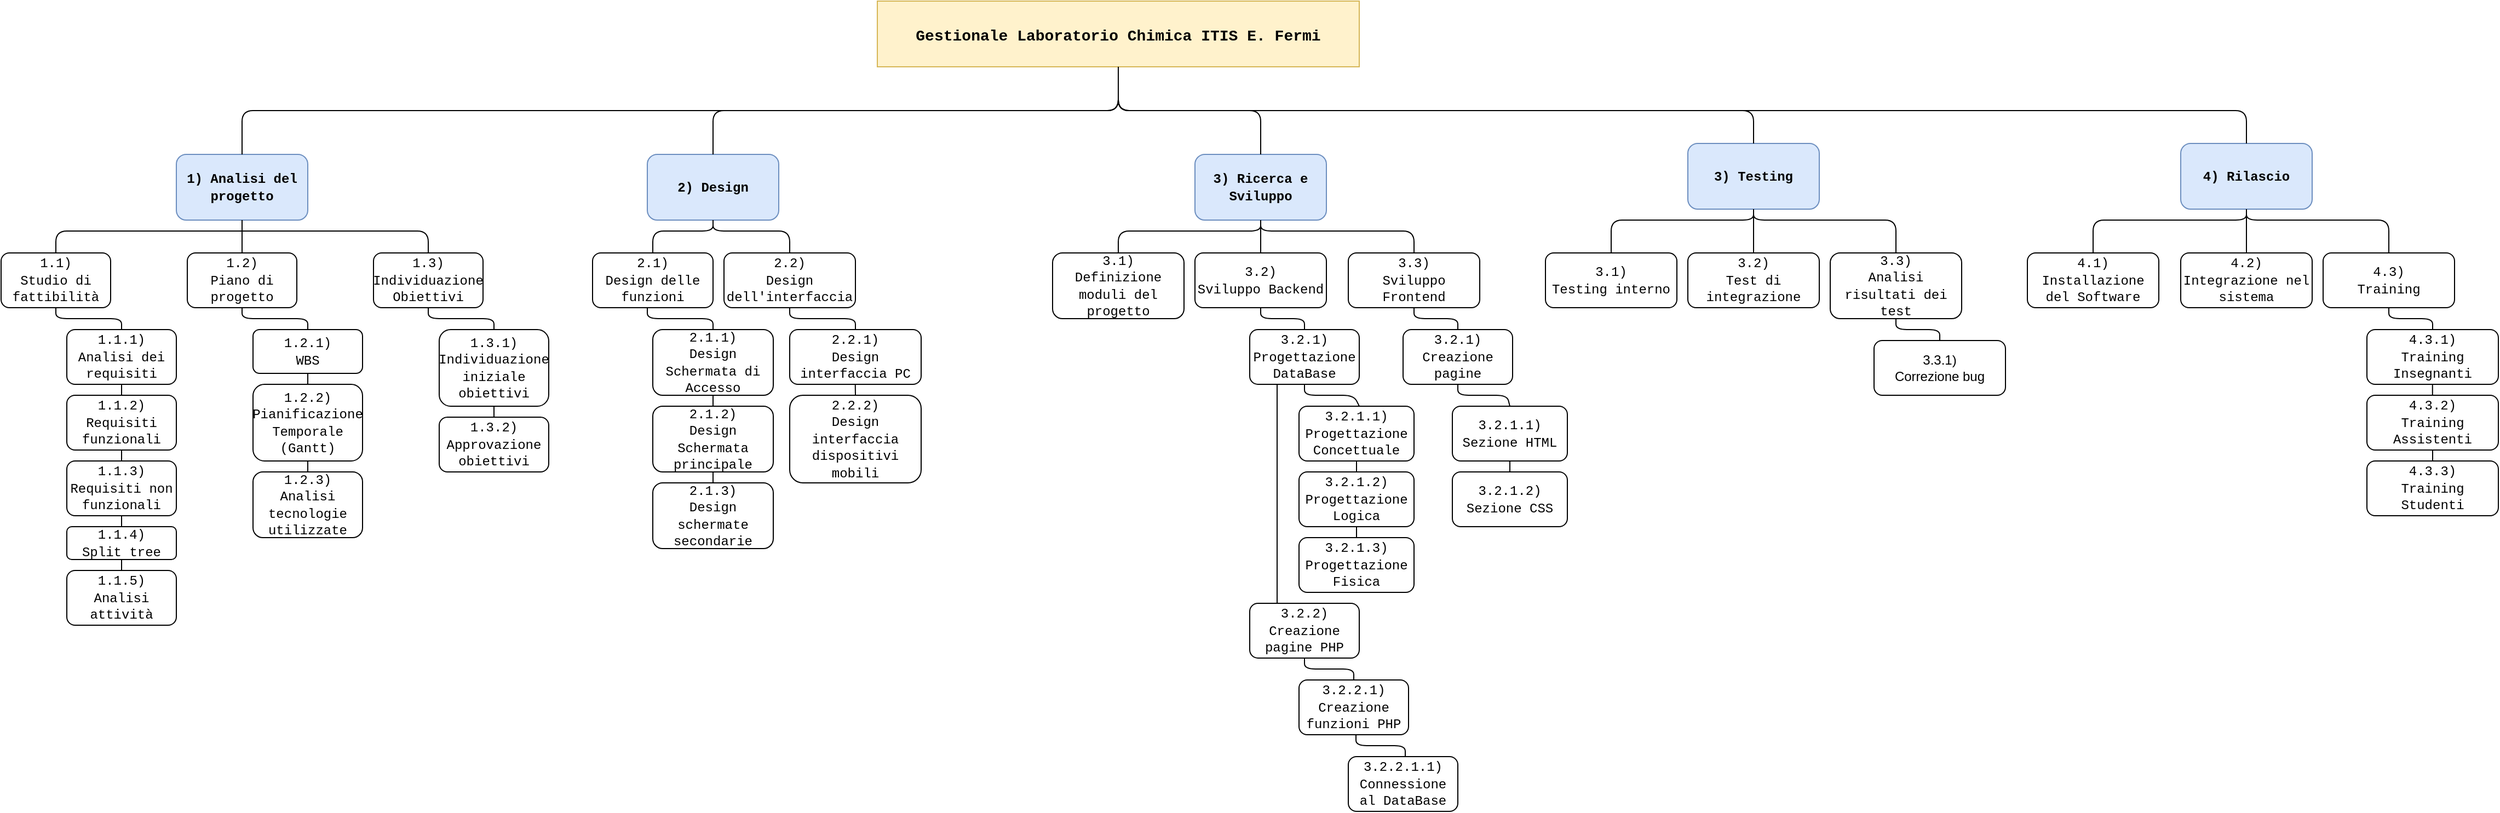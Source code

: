 <mxfile version="12.7.2" type="device"><diagram id="gLudkZKbPFSRH6nemy1E" name="Page-1"><mxGraphModel dx="2844" dy="1556" grid="1" gridSize="10" guides="1" tooltips="1" connect="1" arrows="1" fold="1" page="1" pageScale="1" pageWidth="2339" pageHeight="3300" math="0" shadow="0"><root><mxCell id="0"/><mxCell id="1" parent="0"/><mxCell id="uwCQygGZfcRBNVv9s5Vt-1" value="&lt;font style=&quot;font-size: 14px&quot; face=&quot;Courier New&quot;&gt;&lt;b&gt;Gestionale Laboratorio Chimica ITIS E. Fermi&lt;/b&gt;&lt;/font&gt;" style="rounded=0;whiteSpace=wrap;html=1;fontSize=16;fillColor=#fff2cc;strokeColor=#d6b656;" parent="1" vertex="1"><mxGeometry x="800" y="20" width="440" height="60" as="geometry"/></mxCell><mxCell id="uwCQygGZfcRBNVv9s5Vt-8" value="" style="endArrow=none;html=1;entryX=0.5;entryY=1;entryDx=0;entryDy=0;" parent="1" target="uwCQygGZfcRBNVv9s5Vt-1" edge="1"><mxGeometry width="50" height="50" relative="1" as="geometry"><mxPoint x="320" y="120" as="sourcePoint"/><mxPoint x="230" y="120" as="targetPoint"/><Array as="points"><mxPoint x="1020" y="120"/></Array></mxGeometry></mxCell><mxCell id="uwCQygGZfcRBNVv9s5Vt-22" value="&lt;div&gt;&lt;font face=&quot;Courier New&quot;&gt;&lt;b&gt;1) Analisi del progetto&lt;/b&gt;&lt;/font&gt;&lt;/div&gt;" style="rounded=1;whiteSpace=wrap;html=1;fillColor=#dae8fc;strokeColor=#6c8ebf;" parent="1" vertex="1"><mxGeometry x="160" y="160" width="120" height="60" as="geometry"/></mxCell><mxCell id="uwCQygGZfcRBNVv9s5Vt-23" value="" style="endArrow=none;html=1;entryX=0.5;entryY=0;entryDx=0;entryDy=0;" parent="1" target="uwCQygGZfcRBNVv9s5Vt-22" edge="1"><mxGeometry width="50" height="50" relative="1" as="geometry"><mxPoint x="320" y="120" as="sourcePoint"/><mxPoint x="50" y="240" as="targetPoint"/><Array as="points"><mxPoint x="220" y="120"/></Array></mxGeometry></mxCell><mxCell id="uwCQygGZfcRBNVv9s5Vt-25" value="&lt;div&gt;&lt;font face=&quot;Courier New&quot;&gt;1.1) &lt;br&gt;&lt;/font&gt;&lt;/div&gt;&lt;div&gt;&lt;font face=&quot;Courier New&quot;&gt;Studio di fattibilità&lt;/font&gt;&lt;/div&gt;" style="rounded=1;whiteSpace=wrap;html=1;" parent="1" vertex="1"><mxGeometry y="250" width="100" height="50" as="geometry"/></mxCell><mxCell id="uwCQygGZfcRBNVv9s5Vt-27" value="&lt;div&gt;&lt;font face=&quot;Courier New&quot;&gt;1.1.1) Analisi dei requisiti&lt;/font&gt;&lt;/div&gt;" style="rounded=1;whiteSpace=wrap;html=1;" parent="1" vertex="1"><mxGeometry x="60" y="320" width="100" height="50" as="geometry"/></mxCell><mxCell id="uwCQygGZfcRBNVv9s5Vt-29" value="&lt;font face=&quot;Courier New&quot;&gt;1.1.2) Requisiti funzionali&lt;/font&gt;" style="rounded=1;whiteSpace=wrap;html=1;" parent="1" vertex="1"><mxGeometry x="60" y="380" width="100" height="50" as="geometry"/></mxCell><mxCell id="uwCQygGZfcRBNVv9s5Vt-34" value="" style="endArrow=none;html=1;entryX=0.5;entryY=1;entryDx=0;entryDy=0;exitX=0.5;exitY=0;exitDx=0;exitDy=0;" parent="1" source="uwCQygGZfcRBNVv9s5Vt-29" target="uwCQygGZfcRBNVv9s5Vt-27" edge="1"><mxGeometry width="50" height="50" relative="1" as="geometry"><mxPoint y="530" as="sourcePoint"/><mxPoint x="50" y="480" as="targetPoint"/></mxGeometry></mxCell><mxCell id="uwCQygGZfcRBNVv9s5Vt-36" value="&lt;font face=&quot;Courier New&quot;&gt;1.1.3) Requisiti non funzionali&lt;/font&gt;" style="rounded=1;whiteSpace=wrap;html=1;" parent="1" vertex="1"><mxGeometry x="60" y="440" width="100" height="50" as="geometry"/></mxCell><mxCell id="uwCQygGZfcRBNVv9s5Vt-37" value="" style="endArrow=none;html=1;entryX=0.5;entryY=1;entryDx=0;entryDy=0;exitX=0.5;exitY=0;exitDx=0;exitDy=0;" parent="1" source="uwCQygGZfcRBNVv9s5Vt-36" target="uwCQygGZfcRBNVv9s5Vt-29" edge="1"><mxGeometry width="50" height="50" relative="1" as="geometry"><mxPoint y="560" as="sourcePoint"/><mxPoint x="50" y="510" as="targetPoint"/></mxGeometry></mxCell><mxCell id="uwCQygGZfcRBNVv9s5Vt-38" value="&lt;div&gt;&lt;font face=&quot;Courier New&quot;&gt;1.1.4)&lt;/font&gt;&lt;/div&gt;&lt;div&gt;&lt;font face=&quot;Courier New&quot;&gt;Split tree&lt;/font&gt;&lt;/div&gt;" style="rounded=1;whiteSpace=wrap;html=1;" parent="1" vertex="1"><mxGeometry x="60" y="500" width="100" height="30" as="geometry"/></mxCell><mxCell id="uwCQygGZfcRBNVv9s5Vt-39" value="" style="endArrow=none;html=1;entryX=0.5;entryY=1;entryDx=0;entryDy=0;exitX=0.5;exitY=0;exitDx=0;exitDy=0;" parent="1" source="uwCQygGZfcRBNVv9s5Vt-38" target="uwCQygGZfcRBNVv9s5Vt-36" edge="1"><mxGeometry width="50" height="50" relative="1" as="geometry"><mxPoint x="-10" y="600" as="sourcePoint"/><mxPoint x="40" y="550" as="targetPoint"/></mxGeometry></mxCell><mxCell id="uwCQygGZfcRBNVv9s5Vt-40" value="&lt;div&gt;&lt;font face=&quot;Courier New&quot;&gt;1.1.5)&lt;/font&gt;&lt;/div&gt;&lt;div&gt;&lt;font face=&quot;Courier New&quot;&gt;Analisi attività&lt;/font&gt;&lt;/div&gt;" style="rounded=1;whiteSpace=wrap;html=1;" parent="1" vertex="1"><mxGeometry x="60" y="540" width="100" height="50" as="geometry"/></mxCell><mxCell id="uwCQygGZfcRBNVv9s5Vt-43" value="" style="endArrow=none;html=1;entryX=0.5;entryY=1;entryDx=0;entryDy=0;exitX=0.5;exitY=0;exitDx=0;exitDy=0;" parent="1" source="uwCQygGZfcRBNVv9s5Vt-40" target="uwCQygGZfcRBNVv9s5Vt-38" edge="1"><mxGeometry width="50" height="50" relative="1" as="geometry"><mxPoint x="110" y="540" as="sourcePoint"/><mxPoint x="40" y="630" as="targetPoint"/></mxGeometry></mxCell><mxCell id="uwCQygGZfcRBNVv9s5Vt-47" value="&lt;div&gt;&lt;font face=&quot;Courier New&quot;&gt;1.2) &lt;br&gt;&lt;/font&gt;&lt;/div&gt;&lt;div&gt;&lt;font face=&quot;Courier New&quot;&gt;Piano di progetto&lt;/font&gt;&lt;/div&gt;" style="rounded=1;whiteSpace=wrap;html=1;" parent="1" vertex="1"><mxGeometry x="170" y="250" width="100" height="50" as="geometry"/></mxCell><mxCell id="uwCQygGZfcRBNVv9s5Vt-53" value="&lt;div&gt;&lt;font face=&quot;Courier New&quot;&gt;1.2.1) &lt;br&gt;&lt;/font&gt;&lt;/div&gt;&lt;div&gt;&lt;font face=&quot;Courier New&quot;&gt;WBS&lt;/font&gt;&lt;/div&gt;" style="rounded=1;whiteSpace=wrap;html=1;" parent="1" vertex="1"><mxGeometry x="230" y="320" width="100" height="40" as="geometry"/></mxCell><mxCell id="uwCQygGZfcRBNVv9s5Vt-57" value="&lt;font face=&quot;Courier New&quot;&gt;1.2.2) Pianificazione Temporale (Gantt)&lt;/font&gt;" style="rounded=1;whiteSpace=wrap;html=1;" parent="1" vertex="1"><mxGeometry x="230" y="370" width="100" height="70" as="geometry"/></mxCell><mxCell id="uwCQygGZfcRBNVv9s5Vt-58" value="&lt;font face=&quot;Courier New&quot;&gt;1.2.3) Analisi tecnologie utilizzate&lt;/font&gt;" style="rounded=1;whiteSpace=wrap;html=1;" parent="1" vertex="1"><mxGeometry x="230" y="450" width="100" height="60" as="geometry"/></mxCell><mxCell id="uwCQygGZfcRBNVv9s5Vt-61" value="" style="endArrow=none;html=1;entryX=0.5;entryY=1;entryDx=0;entryDy=0;exitX=0.5;exitY=0;exitDx=0;exitDy=0;" parent="1" source="uwCQygGZfcRBNVv9s5Vt-57" target="uwCQygGZfcRBNVv9s5Vt-53" edge="1"><mxGeometry width="50" height="50" relative="1" as="geometry"><mxPoint x="-10" y="650" as="sourcePoint"/><mxPoint x="40" y="600" as="targetPoint"/></mxGeometry></mxCell><mxCell id="uwCQygGZfcRBNVv9s5Vt-62" value="" style="endArrow=none;html=1;entryX=0.5;entryY=1;entryDx=0;entryDy=0;exitX=0.5;exitY=0;exitDx=0;exitDy=0;" parent="1" source="uwCQygGZfcRBNVv9s5Vt-58" target="uwCQygGZfcRBNVv9s5Vt-57" edge="1"><mxGeometry width="50" height="50" relative="1" as="geometry"><mxPoint x="280" y="470" as="sourcePoint"/><mxPoint x="290" y="390" as="targetPoint"/></mxGeometry></mxCell><mxCell id="aqoGc1DX-6544hBjVU6M-3" value="&lt;div&gt;&lt;font face=&quot;Courier New&quot;&gt;1.3) Individuazione Obiettivi&lt;br&gt;&lt;/font&gt;&lt;/div&gt;" style="rounded=1;whiteSpace=wrap;html=1;" parent="1" vertex="1"><mxGeometry x="340" y="250" width="100" height="50" as="geometry"/></mxCell><mxCell id="aqoGc1DX-6544hBjVU6M-4" value="" style="endArrow=none;html=1;entryX=0.5;entryY=0;entryDx=0;entryDy=0;exitX=0.5;exitY=0;exitDx=0;exitDy=0;" parent="1" source="uwCQygGZfcRBNVv9s5Vt-25" target="aqoGc1DX-6544hBjVU6M-3" edge="1"><mxGeometry width="50" height="50" relative="1" as="geometry"><mxPoint x="190" y="230" as="sourcePoint"/><mxPoint x="40" y="590" as="targetPoint"/><Array as="points"><mxPoint x="50" y="230"/><mxPoint x="390" y="230"/></Array></mxGeometry></mxCell><mxCell id="aqoGc1DX-6544hBjVU6M-7" value="&lt;font face=&quot;Courier New&quot;&gt;1.3.1) &lt;br&gt;Individuazione iniziale obiettivi &lt;/font&gt;" style="rounded=1;whiteSpace=wrap;html=1;" parent="1" vertex="1"><mxGeometry x="400" y="320" width="100" height="70" as="geometry"/></mxCell><mxCell id="aqoGc1DX-6544hBjVU6M-11" value="&lt;div&gt;&lt;font face=&quot;Courier New&quot;&gt;1.3.2) Approvazione obiettivi &lt;br&gt;&lt;/font&gt;&lt;/div&gt;" style="rounded=1;whiteSpace=wrap;html=1;" parent="1" vertex="1"><mxGeometry x="400" y="400" width="100" height="50" as="geometry"/></mxCell><mxCell id="aqoGc1DX-6544hBjVU6M-12" value="" style="endArrow=none;html=1;entryX=0.5;entryY=1;entryDx=0;entryDy=0;exitX=0.5;exitY=0;exitDx=0;exitDy=0;" parent="1" source="aqoGc1DX-6544hBjVU6M-11" target="aqoGc1DX-6544hBjVU6M-7" edge="1"><mxGeometry width="50" height="50" relative="1" as="geometry"><mxPoint x="-10" y="650" as="sourcePoint"/><mxPoint x="40" y="600" as="targetPoint"/></mxGeometry></mxCell><mxCell id="aqoGc1DX-6544hBjVU6M-13" value="" style="endArrow=none;html=1;entryX=0.5;entryY=1;entryDx=0;entryDy=0;" parent="1" target="uwCQygGZfcRBNVv9s5Vt-22" edge="1"><mxGeometry width="50" height="50" relative="1" as="geometry"><mxPoint x="220" y="230" as="sourcePoint"/><mxPoint x="50" y="590" as="targetPoint"/></mxGeometry></mxCell><mxCell id="aqoGc1DX-6544hBjVU6M-14" value="" style="endArrow=none;html=1;exitX=0.5;exitY=0;exitDx=0;exitDy=0;" parent="1" source="uwCQygGZfcRBNVv9s5Vt-47" edge="1"><mxGeometry width="50" height="50" relative="1" as="geometry"><mxPoint y="640" as="sourcePoint"/><mxPoint x="220" y="230" as="targetPoint"/></mxGeometry></mxCell><mxCell id="aqoGc1DX-6544hBjVU6M-15" value="&lt;div&gt;&lt;font face=&quot;Courier New&quot;&gt;&lt;b&gt;2) Design&lt;br&gt;&lt;/b&gt;&lt;/font&gt;&lt;/div&gt;" style="rounded=1;whiteSpace=wrap;html=1;fillColor=#dae8fc;strokeColor=#6c8ebf;" parent="1" vertex="1"><mxGeometry x="590" y="160" width="120" height="60" as="geometry"/></mxCell><mxCell id="aqoGc1DX-6544hBjVU6M-16" value="&lt;div&gt;&lt;font face=&quot;Courier New&quot;&gt;&lt;b&gt;3) Testing&lt;/b&gt;&lt;/font&gt;&lt;/div&gt;" style="rounded=1;whiteSpace=wrap;html=1;fillColor=#dae8fc;strokeColor=#6c8ebf;" parent="1" vertex="1"><mxGeometry x="1540" y="150" width="120" height="60" as="geometry"/></mxCell><mxCell id="aqoGc1DX-6544hBjVU6M-17" value="&lt;div&gt;&lt;font face=&quot;Courier New&quot;&gt;&lt;b&gt;4) Rilascio&lt;/b&gt;&lt;/font&gt;&lt;/div&gt;" style="rounded=1;whiteSpace=wrap;html=1;fillColor=#dae8fc;strokeColor=#6c8ebf;" parent="1" vertex="1"><mxGeometry x="1990" y="150" width="120" height="60" as="geometry"/></mxCell><mxCell id="aqoGc1DX-6544hBjVU6M-19" value="&lt;div&gt;&lt;font face=&quot;Courier New&quot;&gt;2.1)&lt;/font&gt;&lt;/div&gt;&lt;div&gt;&lt;font face=&quot;Courier New&quot;&gt;Design delle funzioni&lt;br&gt;&lt;/font&gt;&lt;/div&gt;" style="rounded=1;whiteSpace=wrap;html=1;" parent="1" vertex="1"><mxGeometry x="540" y="250" width="110" height="50" as="geometry"/></mxCell><mxCell id="aqoGc1DX-6544hBjVU6M-20" value="&lt;div&gt;&lt;font face=&quot;Courier New&quot;&gt;2.2) &lt;br&gt;&lt;/font&gt;&lt;/div&gt;&lt;div&gt;&lt;font face=&quot;Courier New&quot;&gt;Design&lt;/font&gt;&lt;/div&gt;&lt;div&gt;&lt;font face=&quot;Courier New&quot;&gt; dell'interfaccia&lt;br&gt;&lt;/font&gt;&lt;/div&gt;" style="rounded=1;whiteSpace=wrap;html=1;" parent="1" vertex="1"><mxGeometry x="660" y="250" width="120" height="50" as="geometry"/></mxCell><mxCell id="aqoGc1DX-6544hBjVU6M-21" value="" style="endArrow=none;html=1;exitX=0.5;exitY=0;exitDx=0;exitDy=0;" parent="1" source="aqoGc1DX-6544hBjVU6M-20" edge="1"><mxGeometry width="50" height="50" relative="1" as="geometry"><mxPoint x="640" y="570" as="sourcePoint"/><mxPoint x="650" y="220" as="targetPoint"/><Array as="points"><mxPoint x="720" y="230"/><mxPoint x="650" y="230"/></Array></mxGeometry></mxCell><mxCell id="aqoGc1DX-6544hBjVU6M-22" value="" style="endArrow=none;html=1;exitX=0.5;exitY=0;exitDx=0;exitDy=0;" parent="1" source="aqoGc1DX-6544hBjVU6M-19" edge="1"><mxGeometry width="50" height="50" relative="1" as="geometry"><mxPoint x="580" y="480" as="sourcePoint"/><mxPoint x="650" y="220" as="targetPoint"/><Array as="points"><mxPoint x="595" y="230"/><mxPoint x="650" y="230"/></Array></mxGeometry></mxCell><mxCell id="aqoGc1DX-6544hBjVU6M-24" value="&lt;div&gt;&lt;font face=&quot;Courier New&quot;&gt;3.3) &lt;br&gt;&lt;/font&gt;&lt;/div&gt;&lt;div&gt;&lt;font face=&quot;Courier New&quot;&gt;Analisi risultati dei test&lt;/font&gt;&lt;/div&gt;" style="rounded=1;whiteSpace=wrap;html=1;" parent="1" vertex="1"><mxGeometry x="1670" y="250" width="120" height="60" as="geometry"/></mxCell><mxCell id="aqoGc1DX-6544hBjVU6M-25" value="&lt;div&gt;&lt;font face=&quot;Courier New&quot;&gt;3.1) &lt;br&gt;&lt;/font&gt;&lt;/div&gt;&lt;div&gt;&lt;font face=&quot;Courier New&quot;&gt;Testing interno&lt;br&gt;&lt;/font&gt;&lt;/div&gt;" style="rounded=1;whiteSpace=wrap;html=1;" parent="1" vertex="1"><mxGeometry x="1410" y="250" width="120" height="50" as="geometry"/></mxCell><mxCell id="aqoGc1DX-6544hBjVU6M-27" value="&lt;div&gt;&lt;font face=&quot;Courier New&quot;&gt;3.2) &lt;br&gt;&lt;/font&gt;&lt;/div&gt;&lt;div&gt;&lt;font face=&quot;Courier New&quot;&gt;Test di integrazione&lt;/font&gt;&lt;/div&gt;" style="rounded=1;whiteSpace=wrap;html=1;" parent="1" vertex="1"><mxGeometry x="1540" y="250" width="120" height="50" as="geometry"/></mxCell><mxCell id="aqoGc1DX-6544hBjVU6M-28" value="&lt;div&gt;&lt;font face=&quot;Courier New&quot;&gt;&lt;b&gt;3) Ricerca e Sviluppo&lt;/b&gt;&lt;/font&gt;&lt;/div&gt;" style="rounded=1;whiteSpace=wrap;html=1;fillColor=#dae8fc;strokeColor=#6c8ebf;" parent="1" vertex="1"><mxGeometry x="1090" y="160" width="120" height="60" as="geometry"/></mxCell><mxCell id="aqoGc1DX-6544hBjVU6M-29" value="&lt;div&gt;&lt;font face=&quot;Courier New&quot;&gt;3.1) &lt;br&gt;&lt;/font&gt;&lt;/div&gt;&lt;div&gt;&lt;font face=&quot;Courier New&quot;&gt;Definizione moduli del progetto&lt;br&gt;&lt;/font&gt;&lt;/div&gt;" style="rounded=1;whiteSpace=wrap;html=1;" parent="1" vertex="1"><mxGeometry x="960" y="250" width="120" height="60" as="geometry"/></mxCell><mxCell id="aqoGc1DX-6544hBjVU6M-30" value="&lt;div&gt;&lt;font face=&quot;Courier New&quot;&gt;3.3) &lt;br&gt;&lt;/font&gt;&lt;/div&gt;&lt;div&gt;&lt;font face=&quot;Courier New&quot;&gt;Sviluppo Frontend &lt;/font&gt;&lt;/div&gt;" style="rounded=1;whiteSpace=wrap;html=1;" parent="1" vertex="1"><mxGeometry x="1230" y="250" width="120" height="50" as="geometry"/></mxCell><mxCell id="aqoGc1DX-6544hBjVU6M-33" value="&lt;div&gt;&lt;font face=&quot;Courier New&quot;&gt;3.2) &lt;br&gt;&lt;/font&gt;&lt;/div&gt;&lt;div&gt;&lt;font face=&quot;Courier New&quot;&gt;Sviluppo Backend &lt;/font&gt;&lt;/div&gt;" style="rounded=1;whiteSpace=wrap;html=1;" parent="1" vertex="1"><mxGeometry x="1090" y="250" width="120" height="50" as="geometry"/></mxCell><mxCell id="aqoGc1DX-6544hBjVU6M-34" value="" style="endArrow=none;html=1;exitX=0.5;exitY=0;exitDx=0;exitDy=0;" parent="1" source="aqoGc1DX-6544hBjVU6M-29" edge="1"><mxGeometry width="50" height="50" relative="1" as="geometry"><mxPoint x="1100" y="530" as="sourcePoint"/><mxPoint x="1150" y="220" as="targetPoint"/><Array as="points"><mxPoint x="1020" y="230"/><mxPoint x="1150" y="230"/></Array></mxGeometry></mxCell><mxCell id="aqoGc1DX-6544hBjVU6M-38" value="" style="endArrow=none;html=1;exitX=0.5;exitY=0;exitDx=0;exitDy=0;" parent="1" source="aqoGc1DX-6544hBjVU6M-33" edge="1"><mxGeometry width="50" height="50" relative="1" as="geometry"><mxPoint x="610" y="630" as="sourcePoint"/><mxPoint x="1150" y="220" as="targetPoint"/></mxGeometry></mxCell><mxCell id="aqoGc1DX-6544hBjVU6M-40" value="" style="endArrow=none;html=1;" parent="1" edge="1"><mxGeometry width="50" height="50" relative="1" as="geometry"><mxPoint x="1290" y="250" as="sourcePoint"/><mxPoint x="1150" y="220" as="targetPoint"/><Array as="points"><mxPoint x="1290" y="230"/><mxPoint x="1150" y="230"/></Array></mxGeometry></mxCell><mxCell id="aqoGc1DX-6544hBjVU6M-41" value="" style="endArrow=none;html=1;entryX=0.5;entryY=1;entryDx=0;entryDy=0;exitX=0.5;exitY=0;exitDx=0;exitDy=0;" parent="1" source="aqoGc1DX-6544hBjVU6M-15" target="uwCQygGZfcRBNVv9s5Vt-1" edge="1"><mxGeometry width="50" height="50" relative="1" as="geometry"><mxPoint x="490" y="640" as="sourcePoint"/><mxPoint x="540" y="590" as="targetPoint"/><Array as="points"><mxPoint x="650" y="120"/><mxPoint x="1020" y="120"/></Array></mxGeometry></mxCell><mxCell id="aqoGc1DX-6544hBjVU6M-42" value="" style="endArrow=none;html=1;entryX=0.5;entryY=1;entryDx=0;entryDy=0;exitX=0.5;exitY=0;exitDx=0;exitDy=0;" parent="1" source="aqoGc1DX-6544hBjVU6M-28" target="uwCQygGZfcRBNVv9s5Vt-1" edge="1"><mxGeometry width="50" height="50" relative="1" as="geometry"><mxPoint x="490" y="640" as="sourcePoint"/><mxPoint x="540" y="590" as="targetPoint"/><Array as="points"><mxPoint x="1150" y="120"/><mxPoint x="1020" y="120"/></Array></mxGeometry></mxCell><mxCell id="aqoGc1DX-6544hBjVU6M-43" value="" style="endArrow=none;html=1;entryX=0.5;entryY=1;entryDx=0;entryDy=0;" parent="1" target="uwCQygGZfcRBNVv9s5Vt-1" edge="1"><mxGeometry width="50" height="50" relative="1" as="geometry"><mxPoint x="1600" y="150" as="sourcePoint"/><mxPoint x="540" y="660" as="targetPoint"/><Array as="points"><mxPoint x="1600" y="120"/><mxPoint x="1020" y="120"/></Array></mxGeometry></mxCell><mxCell id="aqoGc1DX-6544hBjVU6M-44" value="" style="endArrow=none;html=1;exitX=0.5;exitY=0;exitDx=0;exitDy=0;" parent="1" source="aqoGc1DX-6544hBjVU6M-17" edge="1"><mxGeometry width="50" height="50" relative="1" as="geometry"><mxPoint x="980" y="640" as="sourcePoint"/><mxPoint x="1020" y="80" as="targetPoint"/><Array as="points"><mxPoint x="2050" y="120"/><mxPoint x="1020" y="120"/></Array></mxGeometry></mxCell><mxCell id="aqoGc1DX-6544hBjVU6M-45" value="&lt;div&gt;&lt;font face=&quot;Courier New&quot;&gt;4.1)&lt;/font&gt;&lt;/div&gt;&lt;div&gt;&lt;font face=&quot;Courier New&quot;&gt;Installazione del Software&lt;br&gt;&lt;/font&gt;&lt;/div&gt;" style="rounded=1;whiteSpace=wrap;html=1;" parent="1" vertex="1"><mxGeometry x="1850" y="250" width="120" height="50" as="geometry"/></mxCell><mxCell id="aqoGc1DX-6544hBjVU6M-46" value="&lt;font face=&quot;Courier New&quot;&gt;4.2) Integrazione nel sistema&lt;/font&gt;" style="rounded=1;whiteSpace=wrap;html=1;" parent="1" vertex="1"><mxGeometry x="1990" y="250" width="120" height="50" as="geometry"/></mxCell><mxCell id="aqoGc1DX-6544hBjVU6M-47" value="&lt;div&gt;&lt;font face=&quot;Courier New&quot;&gt;4.3) &lt;br&gt;&lt;/font&gt;&lt;/div&gt;&lt;div&gt;&lt;font face=&quot;Courier New&quot;&gt;Training&lt;/font&gt;&lt;/div&gt;" style="rounded=1;whiteSpace=wrap;html=1;" parent="1" vertex="1"><mxGeometry x="2120" y="250" width="120" height="50" as="geometry"/></mxCell><mxCell id="aqoGc1DX-6544hBjVU6M-48" value="" style="endArrow=none;html=1;exitX=0.5;exitY=0;exitDx=0;exitDy=0;" parent="1" source="aqoGc1DX-6544hBjVU6M-47" edge="1"><mxGeometry width="50" height="50" relative="1" as="geometry"><mxPoint x="1040" y="630" as="sourcePoint"/><mxPoint x="2050" y="210" as="targetPoint"/><Array as="points"><mxPoint x="2180" y="220"/><mxPoint x="2050" y="220"/></Array></mxGeometry></mxCell><mxCell id="aqoGc1DX-6544hBjVU6M-49" value="" style="endArrow=none;html=1;exitX=0.5;exitY=0;exitDx=0;exitDy=0;" parent="1" source="aqoGc1DX-6544hBjVU6M-46" edge="1"><mxGeometry width="50" height="50" relative="1" as="geometry"><mxPoint x="1040" y="700" as="sourcePoint"/><mxPoint x="2050" y="210" as="targetPoint"/></mxGeometry></mxCell><mxCell id="aqoGc1DX-6544hBjVU6M-50" value="" style="endArrow=none;html=1;exitX=0.5;exitY=0;exitDx=0;exitDy=0;" parent="1" source="aqoGc1DX-6544hBjVU6M-45" edge="1"><mxGeometry width="50" height="50" relative="1" as="geometry"><mxPoint x="1040" y="770" as="sourcePoint"/><mxPoint x="2050" y="210" as="targetPoint"/><Array as="points"><mxPoint x="1910" y="220"/><mxPoint x="2050" y="220"/></Array></mxGeometry></mxCell><mxCell id="aqoGc1DX-6544hBjVU6M-51" value="" style="endArrow=none;html=1;exitX=0.5;exitY=0;exitDx=0;exitDy=0;" parent="1" source="aqoGc1DX-6544hBjVU6M-24" edge="1"><mxGeometry width="50" height="50" relative="1" as="geometry"><mxPoint x="1040" y="840" as="sourcePoint"/><mxPoint x="1600" y="210" as="targetPoint"/><Array as="points"><mxPoint x="1730" y="220"/><mxPoint x="1600" y="220"/></Array></mxGeometry></mxCell><mxCell id="aqoGc1DX-6544hBjVU6M-52" value="" style="endArrow=none;html=1;exitX=0.5;exitY=0;exitDx=0;exitDy=0;" parent="1" source="aqoGc1DX-6544hBjVU6M-27" edge="1"><mxGeometry width="50" height="50" relative="1" as="geometry"><mxPoint x="1040" y="910" as="sourcePoint"/><mxPoint x="1600" y="210" as="targetPoint"/></mxGeometry></mxCell><mxCell id="aqoGc1DX-6544hBjVU6M-53" value="" style="endArrow=none;html=1;exitX=0.5;exitY=0;exitDx=0;exitDy=0;" parent="1" source="aqoGc1DX-6544hBjVU6M-25" edge="1"><mxGeometry width="50" height="50" relative="1" as="geometry"><mxPoint x="1040" y="980" as="sourcePoint"/><mxPoint x="1600" y="210" as="targetPoint"/><Array as="points"><mxPoint x="1470" y="220"/><mxPoint x="1600" y="220"/></Array></mxGeometry></mxCell><mxCell id="aqoGc1DX-6544hBjVU6M-58" value="&lt;div&gt;&lt;font face=&quot;Courier New&quot;&gt;2.2.1) &lt;br&gt;&lt;/font&gt;&lt;/div&gt;&lt;div&gt;&lt;font face=&quot;Courier New&quot;&gt;Design interfaccia PC&lt;/font&gt;&lt;/div&gt;" style="rounded=1;whiteSpace=wrap;html=1;" parent="1" vertex="1"><mxGeometry x="720" y="320" width="120" height="50" as="geometry"/></mxCell><mxCell id="aqoGc1DX-6544hBjVU6M-59" value="&lt;div&gt;&lt;font face=&quot;Courier New&quot;&gt;2.2.2) &lt;br&gt;&lt;/font&gt;&lt;/div&gt;&lt;div&gt;&lt;font face=&quot;Courier New&quot;&gt;Design interfaccia dispositivi mobili&lt;/font&gt;&lt;/div&gt;" style="rounded=1;whiteSpace=wrap;html=1;" parent="1" vertex="1"><mxGeometry x="720" y="380" width="120" height="80" as="geometry"/></mxCell><mxCell id="aqoGc1DX-6544hBjVU6M-60" value="&lt;div&gt;&lt;font face=&quot;Courier New&quot;&gt;2.1.1) &lt;br&gt;&lt;/font&gt;&lt;/div&gt;&lt;div&gt;&lt;font face=&quot;Courier New&quot;&gt;Design Schermata di Accesso&lt;br&gt;&lt;/font&gt;&lt;/div&gt;" style="rounded=1;whiteSpace=wrap;html=1;" parent="1" vertex="1"><mxGeometry x="595" y="320" width="110" height="60" as="geometry"/></mxCell><mxCell id="aqoGc1DX-6544hBjVU6M-61" value="&lt;div&gt;&lt;font face=&quot;Courier New&quot;&gt;2.1.2) &lt;br&gt;&lt;/font&gt;&lt;/div&gt;&lt;div&gt;&lt;font face=&quot;Courier New&quot;&gt;Design Schermata principale&lt;/font&gt;&lt;/div&gt;" style="rounded=1;whiteSpace=wrap;html=1;" parent="1" vertex="1"><mxGeometry x="595" y="390" width="110" height="60" as="geometry"/></mxCell><mxCell id="aqoGc1DX-6544hBjVU6M-62" value="&lt;div&gt;&lt;font face=&quot;Courier New&quot;&gt;2.1.3) &lt;br&gt;&lt;/font&gt;&lt;/div&gt;&lt;div&gt;&lt;font face=&quot;Courier New&quot;&gt;Design schermate secondarie&lt;/font&gt;&lt;/div&gt;" style="rounded=1;whiteSpace=wrap;html=1;" parent="1" vertex="1"><mxGeometry x="595" y="460" width="110" height="60" as="geometry"/></mxCell><mxCell id="aqoGc1DX-6544hBjVU6M-64" value="" style="endArrow=none;html=1;entryX=0.5;entryY=1;entryDx=0;entryDy=0;exitX=0.5;exitY=0;exitDx=0;exitDy=0;" parent="1" source="aqoGc1DX-6544hBjVU6M-61" target="aqoGc1DX-6544hBjVU6M-60" edge="1"><mxGeometry width="50" height="50" relative="1" as="geometry"><mxPoint x="395" y="700" as="sourcePoint"/><mxPoint x="650" y="390.0" as="targetPoint"/></mxGeometry></mxCell><mxCell id="aqoGc1DX-6544hBjVU6M-65" value="" style="endArrow=none;html=1;entryX=0.5;entryY=1;entryDx=0;entryDy=0;exitX=0.5;exitY=0;exitDx=0;exitDy=0;" parent="1" source="aqoGc1DX-6544hBjVU6M-62" target="aqoGc1DX-6544hBjVU6M-61" edge="1"><mxGeometry width="50" height="50" relative="1" as="geometry"><mxPoint x="395" y="770" as="sourcePoint"/><mxPoint x="445" y="720" as="targetPoint"/></mxGeometry></mxCell><mxCell id="aqoGc1DX-6544hBjVU6M-66" value="" style="endArrow=none;html=1;exitX=0.5;exitY=0;exitDx=0;exitDy=0;" parent="1" source="aqoGc1DX-6544hBjVU6M-58" edge="1"><mxGeometry width="50" height="50" relative="1" as="geometry"><mxPoint x="380" y="830" as="sourcePoint"/><mxPoint x="720" y="300" as="targetPoint"/><Array as="points"><mxPoint x="780" y="310"/><mxPoint x="720" y="310"/></Array></mxGeometry></mxCell><mxCell id="aqoGc1DX-6544hBjVU6M-67" value="" style="endArrow=none;html=1;" parent="1" edge="1"><mxGeometry width="50" height="50" relative="1" as="geometry"><mxPoint x="780" y="380" as="sourcePoint"/><mxPoint x="779.86" y="370" as="targetPoint"/></mxGeometry></mxCell><mxCell id="X_dABTb3c912ryczUAv1-3" value="&lt;font face=&quot;Courier New&quot;&gt;3.2.1) Progettazione DataBase&lt;/font&gt;" style="rounded=1;whiteSpace=wrap;html=1;" parent="1" vertex="1"><mxGeometry x="1140" y="320" width="100" height="50" as="geometry"/></mxCell><mxCell id="X_dABTb3c912ryczUAv1-7" value="" style="endArrow=none;html=1;entryX=0.5;entryY=1;entryDx=0;entryDy=0;" parent="1" target="aqoGc1DX-6544hBjVU6M-33" edge="1"><mxGeometry width="50" height="50" relative="1" as="geometry"><mxPoint x="1190" y="320" as="sourcePoint"/><mxPoint x="1100" y="330" as="targetPoint"/><Array as="points"><mxPoint x="1190" y="310"/><mxPoint x="1150" y="310"/></Array></mxGeometry></mxCell><mxCell id="X_dABTb3c912ryczUAv1-8" value="&lt;font face=&quot;Courier New&quot;&gt;3.2.1.1) Progettazione Concettuale&lt;/font&gt;" style="rounded=1;whiteSpace=wrap;html=1;" parent="1" vertex="1"><mxGeometry x="1185" y="390" width="105" height="50" as="geometry"/></mxCell><mxCell id="X_dABTb3c912ryczUAv1-9" value="" style="endArrow=none;html=1;exitX=0.526;exitY=0.008;exitDx=0;exitDy=0;exitPerimeter=0;" parent="1" source="X_dABTb3c912ryczUAv1-8" edge="1"><mxGeometry width="50" height="50" relative="1" as="geometry"><mxPoint x="1140" y="420" as="sourcePoint"/><mxPoint x="1190" y="370" as="targetPoint"/><Array as="points"><mxPoint x="1235" y="380"/><mxPoint x="1190" y="380"/></Array></mxGeometry></mxCell><mxCell id="X_dABTb3c912ryczUAv1-10" value="&lt;div&gt;&lt;font face=&quot;Courier New&quot;&gt;3.2.1.2) Progettazione Logica&lt;/font&gt;&lt;/div&gt;" style="rounded=1;whiteSpace=wrap;html=1;" parent="1" vertex="1"><mxGeometry x="1185" y="450" width="105" height="50" as="geometry"/></mxCell><mxCell id="X_dABTb3c912ryczUAv1-11" value="&lt;div&gt;&lt;font face=&quot;Courier New&quot;&gt;3.2.1.3) Progettazione Fisica&lt;/font&gt;&lt;/div&gt;" style="rounded=1;whiteSpace=wrap;html=1;" parent="1" vertex="1"><mxGeometry x="1185" y="510" width="105" height="50" as="geometry"/></mxCell><mxCell id="X_dABTb3c912ryczUAv1-12" value="" style="endArrow=none;html=1;exitX=0.5;exitY=0;exitDx=0;exitDy=0;" parent="1" source="X_dABTb3c912ryczUAv1-10" target="X_dABTb3c912ryczUAv1-8" edge="1"><mxGeometry width="50" height="50" relative="1" as="geometry"><mxPoint x="1234" y="450" as="sourcePoint"/><mxPoint x="1234" y="440" as="targetPoint"/></mxGeometry></mxCell><mxCell id="X_dABTb3c912ryczUAv1-14" value="" style="endArrow=none;html=1;entryX=0.5;entryY=1;entryDx=0;entryDy=0;exitX=0.5;exitY=0;exitDx=0;exitDy=0;" parent="1" source="X_dABTb3c912ryczUAv1-11" target="X_dABTb3c912ryczUAv1-10" edge="1"><mxGeometry width="50" height="50" relative="1" as="geometry"><mxPoint x="1170" y="530" as="sourcePoint"/><mxPoint x="1220" y="480" as="targetPoint"/></mxGeometry></mxCell><mxCell id="X_dABTb3c912ryczUAv1-16" value="&lt;font face=&quot;Courier New&quot;&gt;3.2.2) &lt;br&gt;Creazione pagine PHP&lt;br&gt;&lt;/font&gt;" style="rounded=1;whiteSpace=wrap;html=1;" parent="1" vertex="1"><mxGeometry x="1140" y="570" width="100" height="50" as="geometry"/></mxCell><mxCell id="X_dABTb3c912ryczUAv1-23" value="&lt;div&gt;&lt;font face=&quot;Courier New&quot;&gt;3.2.2.1)&lt;/font&gt;&lt;/div&gt;&lt;div&gt;&lt;font face=&quot;Courier New&quot;&gt;Creazione funzioni PHP&lt;br&gt;&lt;/font&gt;&lt;/div&gt;" style="rounded=1;whiteSpace=wrap;html=1;" parent="1" vertex="1"><mxGeometry x="1185" y="640" width="100" height="50" as="geometry"/></mxCell><mxCell id="X_dABTb3c912ryczUAv1-27" value="" style="endArrow=none;html=1;entryX=0.25;entryY=1;entryDx=0;entryDy=0;exitX=0.25;exitY=0;exitDx=0;exitDy=0;" parent="1" source="X_dABTb3c912ryczUAv1-16" target="X_dABTb3c912ryczUAv1-3" edge="1"><mxGeometry width="50" height="50" relative="1" as="geometry"><mxPoint x="1100" y="480" as="sourcePoint"/><mxPoint x="1150" y="430" as="targetPoint"/></mxGeometry></mxCell><mxCell id="mJpeuhX-jYpMLtr7Yf6K-1" value="&lt;font face=&quot;Courier New&quot;&gt;3.2.1) Creazione pagine&lt;br&gt;&lt;/font&gt;" style="rounded=1;whiteSpace=wrap;html=1;" vertex="1" parent="1"><mxGeometry x="1280" y="320" width="100" height="50" as="geometry"/></mxCell><mxCell id="mJpeuhX-jYpMLtr7Yf6K-3" value="&lt;font face=&quot;Courier New&quot;&gt;3.2.1.1) Sezione HTML&lt;br&gt;&lt;/font&gt;" style="rounded=1;whiteSpace=wrap;html=1;" vertex="1" parent="1"><mxGeometry x="1325" y="390" width="105" height="50" as="geometry"/></mxCell><mxCell id="mJpeuhX-jYpMLtr7Yf6K-4" value="" style="endArrow=none;html=1;exitX=0.5;exitY=0;exitDx=0;exitDy=0;" edge="1" parent="1" source="mJpeuhX-jYpMLtr7Yf6K-3"><mxGeometry width="50" height="50" relative="1" as="geometry"><mxPoint x="1280" y="420" as="sourcePoint"/><mxPoint x="1330.0" y="370" as="targetPoint"/><Array as="points"><mxPoint x="1375" y="380"/><mxPoint x="1330" y="380"/></Array></mxGeometry></mxCell><mxCell id="mJpeuhX-jYpMLtr7Yf6K-5" value="&lt;div&gt;&lt;font face=&quot;Courier New&quot;&gt;3.2.1.2) Sezione CSS&lt;br&gt;&lt;/font&gt;&lt;/div&gt;" style="rounded=1;whiteSpace=wrap;html=1;" vertex="1" parent="1"><mxGeometry x="1325" y="450" width="105" height="50" as="geometry"/></mxCell><mxCell id="mJpeuhX-jYpMLtr7Yf6K-7" value="" style="endArrow=none;html=1;entryX=0.5;entryY=1;entryDx=0;entryDy=0;exitX=0.5;exitY=0;exitDx=0;exitDy=0;" edge="1" parent="1" source="mJpeuhX-jYpMLtr7Yf6K-5" target="mJpeuhX-jYpMLtr7Yf6K-3"><mxGeometry width="50" height="50" relative="1" as="geometry"><mxPoint x="1360" y="490" as="sourcePoint"/><mxPoint x="1410" y="440" as="targetPoint"/></mxGeometry></mxCell><mxCell id="mJpeuhX-jYpMLtr7Yf6K-16" value="" style="endArrow=none;html=1;exitX=0.5;exitY=0;exitDx=0;exitDy=0;entryX=0.5;entryY=1;entryDx=0;entryDy=0;" edge="1" parent="1" source="X_dABTb3c912ryczUAv1-23" target="X_dABTb3c912ryczUAv1-16"><mxGeometry width="50" height="50" relative="1" as="geometry"><mxPoint x="1250" y="650" as="sourcePoint"/><mxPoint x="1300" y="600" as="targetPoint"/><Array as="points"><mxPoint x="1235" y="630"/><mxPoint x="1190" y="630"/></Array></mxGeometry></mxCell><mxCell id="mJpeuhX-jYpMLtr7Yf6K-18" value="&lt;font face=&quot;Courier New&quot;&gt;3.2.2.1.1) &lt;br&gt;&lt;/font&gt;&lt;div&gt;&lt;font face=&quot;Courier New&quot;&gt;Connessione al DataBase&lt;/font&gt;&lt;/div&gt;" style="rounded=1;whiteSpace=wrap;html=1;" vertex="1" parent="1"><mxGeometry x="1230" y="710" width="100" height="50" as="geometry"/></mxCell><mxCell id="mJpeuhX-jYpMLtr7Yf6K-19" value="&lt;div&gt;&lt;font face=&quot;Courier New&quot;&gt;4.3.1) &lt;br&gt;&lt;/font&gt;&lt;/div&gt;&lt;div&gt;&lt;font face=&quot;Courier New&quot;&gt;Training Insegnanti&lt;/font&gt;&lt;/div&gt;" style="rounded=1;whiteSpace=wrap;html=1;" vertex="1" parent="1"><mxGeometry x="2160" y="320" width="120" height="50" as="geometry"/></mxCell><mxCell id="mJpeuhX-jYpMLtr7Yf6K-20" value="&lt;div&gt;&lt;font face=&quot;Courier New&quot;&gt;4.3.2) &lt;br&gt;&lt;/font&gt;&lt;/div&gt;&lt;div&gt;&lt;font face=&quot;Courier New&quot;&gt;Training &lt;br&gt;&lt;/font&gt;&lt;/div&gt;&lt;div&gt;&lt;font face=&quot;Courier New&quot;&gt;Assistenti&lt;/font&gt;&lt;/div&gt;" style="rounded=1;whiteSpace=wrap;html=1;" vertex="1" parent="1"><mxGeometry x="2160" y="380" width="120" height="50" as="geometry"/></mxCell><mxCell id="mJpeuhX-jYpMLtr7Yf6K-21" value="&lt;div&gt;&lt;font face=&quot;Courier New&quot;&gt;4.3.3) &lt;br&gt;&lt;/font&gt;&lt;/div&gt;&lt;div&gt;&lt;font face=&quot;Courier New&quot;&gt;Training Studenti&lt;/font&gt;&lt;/div&gt;" style="rounded=1;whiteSpace=wrap;html=1;" vertex="1" parent="1"><mxGeometry x="2160" y="440" width="120" height="50" as="geometry"/></mxCell><mxCell id="mJpeuhX-jYpMLtr7Yf6K-22" value="" style="endArrow=none;html=1;exitX=0.5;exitY=0;exitDx=0;exitDy=0;" edge="1" parent="1" source="mJpeuhX-jYpMLtr7Yf6K-21"><mxGeometry width="50" height="50" relative="1" as="geometry"><mxPoint x="2170" y="480" as="sourcePoint"/><mxPoint x="2220" y="430" as="targetPoint"/></mxGeometry></mxCell><mxCell id="mJpeuhX-jYpMLtr7Yf6K-23" value="" style="endArrow=none;html=1;exitX=0.5;exitY=0;exitDx=0;exitDy=0;" edge="1" parent="1"><mxGeometry width="50" height="50" relative="1" as="geometry"><mxPoint x="2219.88" y="380" as="sourcePoint"/><mxPoint x="2219.88" y="370" as="targetPoint"/><Array as="points"><mxPoint x="2219.88" y="370"/></Array></mxGeometry></mxCell><mxCell id="mJpeuhX-jYpMLtr7Yf6K-25" value="&lt;div&gt;3.3.1) &lt;br&gt;&lt;/div&gt;&lt;div&gt;Correzione bug&lt;/div&gt;" style="rounded=1;whiteSpace=wrap;html=1;" vertex="1" parent="1"><mxGeometry x="1710" y="330" width="120" height="50" as="geometry"/></mxCell><mxCell id="mJpeuhX-jYpMLtr7Yf6K-32" value="" style="endArrow=none;html=1;entryX=0.5;entryY=1;entryDx=0;entryDy=0;exitX=0.5;exitY=0;exitDx=0;exitDy=0;" edge="1" parent="1" source="uwCQygGZfcRBNVv9s5Vt-27" target="uwCQygGZfcRBNVv9s5Vt-25"><mxGeometry width="50" height="50" relative="1" as="geometry"><mxPoint x="20" y="350" as="sourcePoint"/><mxPoint x="70" y="300" as="targetPoint"/><Array as="points"><mxPoint x="110" y="310"/><mxPoint x="50" y="310"/></Array></mxGeometry></mxCell><mxCell id="mJpeuhX-jYpMLtr7Yf6K-34" value="" style="endArrow=none;html=1;entryX=0.5;entryY=1;entryDx=0;entryDy=0;exitX=0.5;exitY=0;exitDx=0;exitDy=0;" edge="1" parent="1"><mxGeometry width="50" height="50" relative="1" as="geometry"><mxPoint x="280" y="320" as="sourcePoint"/><mxPoint x="220" y="300" as="targetPoint"/><Array as="points"><mxPoint x="280" y="310"/><mxPoint x="220" y="310"/></Array></mxGeometry></mxCell><mxCell id="mJpeuhX-jYpMLtr7Yf6K-35" value="" style="endArrow=none;html=1;entryX=0.5;entryY=1;entryDx=0;entryDy=0;exitX=0.5;exitY=0;exitDx=0;exitDy=0;" edge="1" parent="1"><mxGeometry width="50" height="50" relative="1" as="geometry"><mxPoint x="450" y="320" as="sourcePoint"/><mxPoint x="390" y="300" as="targetPoint"/><Array as="points"><mxPoint x="450" y="310"/><mxPoint x="390" y="310"/></Array></mxGeometry></mxCell><mxCell id="mJpeuhX-jYpMLtr7Yf6K-36" value="" style="endArrow=none;html=1;entryX=0.5;entryY=1;entryDx=0;entryDy=0;" edge="1" parent="1"><mxGeometry width="50" height="50" relative="1" as="geometry"><mxPoint x="1330" y="320" as="sourcePoint"/><mxPoint x="1290" y="300" as="targetPoint"/><Array as="points"><mxPoint x="1330" y="310"/><mxPoint x="1290" y="310"/></Array></mxGeometry></mxCell><mxCell id="mJpeuhX-jYpMLtr7Yf6K-37" value="" style="endArrow=none;html=1;entryX=0.5;entryY=1;entryDx=0;entryDy=0;" edge="1" parent="1"><mxGeometry width="50" height="50" relative="1" as="geometry"><mxPoint x="1770" y="330" as="sourcePoint"/><mxPoint x="1730" y="310" as="targetPoint"/><Array as="points"><mxPoint x="1770" y="320"/><mxPoint x="1730" y="320"/></Array></mxGeometry></mxCell><mxCell id="mJpeuhX-jYpMLtr7Yf6K-38" value="" style="endArrow=none;html=1;entryX=0.5;entryY=1;entryDx=0;entryDy=0;" edge="1" parent="1"><mxGeometry width="50" height="50" relative="1" as="geometry"><mxPoint x="2220" y="320.0" as="sourcePoint"/><mxPoint x="2180" y="300.0" as="targetPoint"/><Array as="points"><mxPoint x="2220" y="310"/><mxPoint x="2180" y="310"/></Array></mxGeometry></mxCell><mxCell id="mJpeuhX-jYpMLtr7Yf6K-39" value="" style="endArrow=none;html=1;exitX=0.5;exitY=0;exitDx=0;exitDy=0;entryX=0.5;entryY=1;entryDx=0;entryDy=0;" edge="1" parent="1"><mxGeometry width="50" height="50" relative="1" as="geometry"><mxPoint x="1282" y="710" as="sourcePoint"/><mxPoint x="1237" y="690" as="targetPoint"/><Array as="points"><mxPoint x="1282" y="700"/><mxPoint x="1237" y="700"/></Array></mxGeometry></mxCell><mxCell id="mJpeuhX-jYpMLtr7Yf6K-40" value="" style="endArrow=none;html=1;exitX=0.5;exitY=0;exitDx=0;exitDy=0;" edge="1" parent="1"><mxGeometry width="50" height="50" relative="1" as="geometry"><mxPoint x="650" y="320" as="sourcePoint"/><mxPoint x="590" y="300" as="targetPoint"/><Array as="points"><mxPoint x="650" y="310"/><mxPoint x="590" y="310"/></Array></mxGeometry></mxCell></root></mxGraphModel></diagram></mxfile>